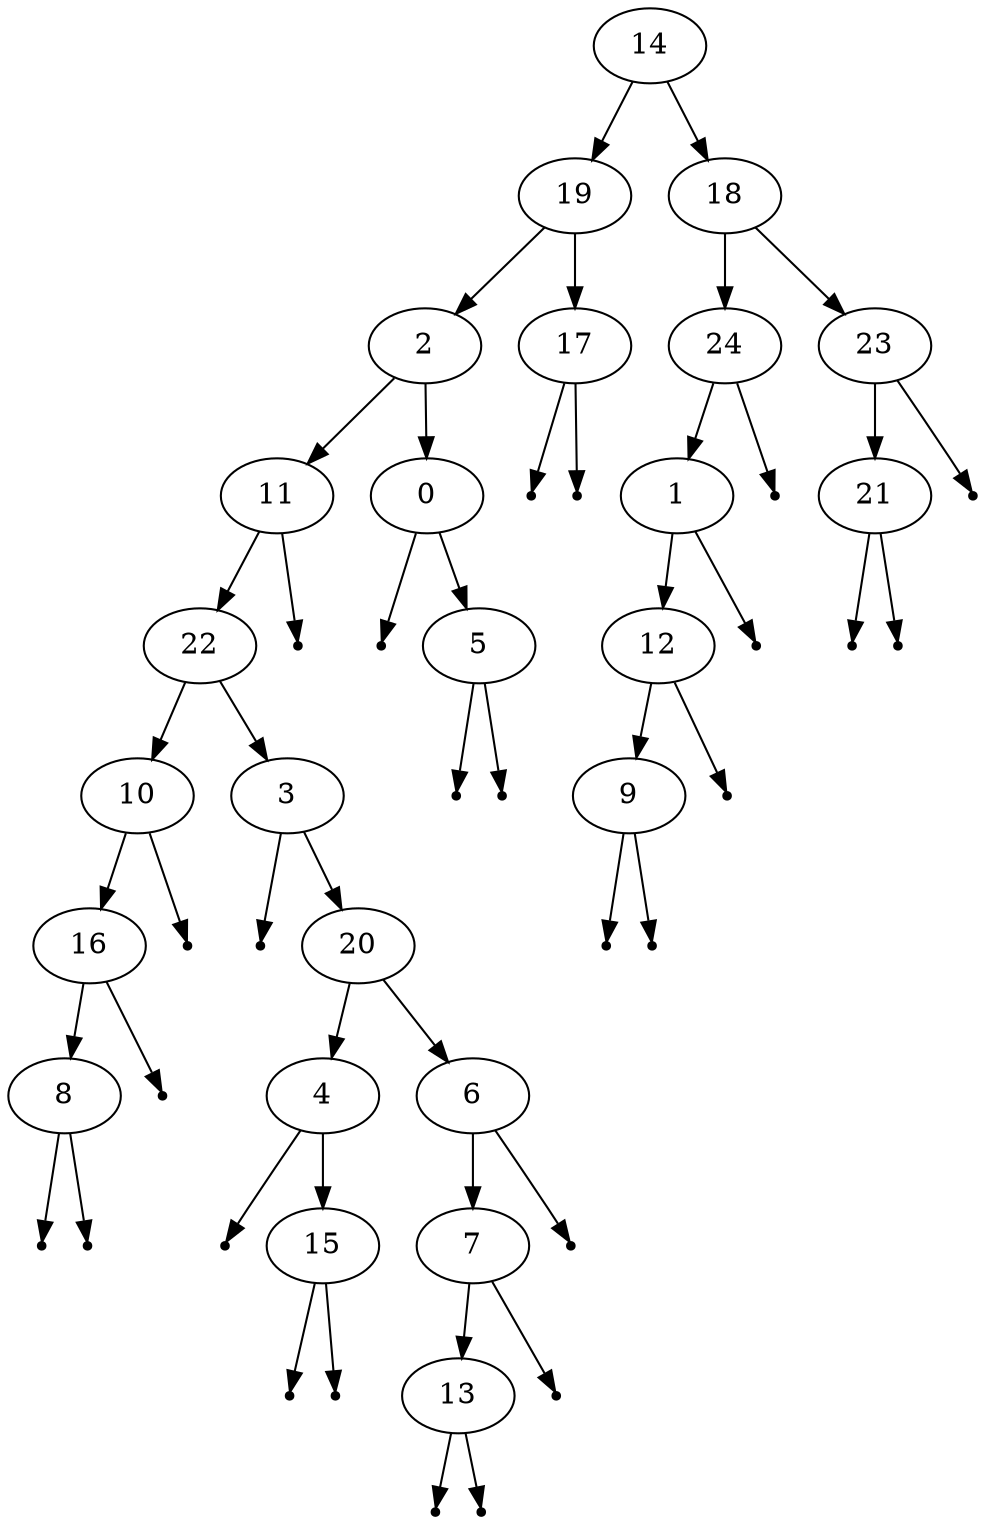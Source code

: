 digraph BST {
  graph [ordering="out"];
  "0" -> null0
  null0 [shape=point];
  "0" -> "5";
  "1" -> "12";
  "1" -> null1
  null1 [shape=point];
  "2" -> "11";
  "2" -> "0";
  "3" -> null2
  null2 [shape=point];
  "3" -> "20";
  "4" -> null3
  null3 [shape=point];
  "4" -> "15";
  "5" -> null4
  null4 [shape=point];
  "5" -> null5
  null5 [shape=point];
  "6" -> "7";
  "6" -> null6
  null6 [shape=point];
  "7" -> "13";
  "7" -> null7
  null7 [shape=point];
  "8" -> null8
  null8 [shape=point];
  "8" -> null9
  null9 [shape=point];
  "9" -> null10
  null10 [shape=point];
  "9" -> null11
  null11 [shape=point];
  "10" -> "16";
  "10" -> null12
  null12 [shape=point];
  "11" -> "22";
  "11" -> null13
  null13 [shape=point];
  "12" -> "9";
  "12" -> null14
  null14 [shape=point];
  "13" -> null15
  null15 [shape=point];
  "13" -> null16
  null16 [shape=point];
  "14" -> "19";
  "14" -> "18";
  "15" -> null17
  null17 [shape=point];
  "15" -> null18
  null18 [shape=point];
  "16" -> "8";
  "16" -> null19
  null19 [shape=point];
  "17" -> null20
  null20 [shape=point];
  "17" -> null21
  null21 [shape=point];
  "18" -> "24";
  "18" -> "23";
  "19" -> "2";
  "19" -> "17";
  "20" -> "4";
  "20" -> "6";
  "21" -> null22
  null22 [shape=point];
  "21" -> null23
  null23 [shape=point];
  "22" -> "10";
  "22" -> "3";
  "23" -> "21";
  "23" -> null24
  null24 [shape=point];
  "24" -> "1";
  "24" -> null25
  null25 [shape=point];
}
